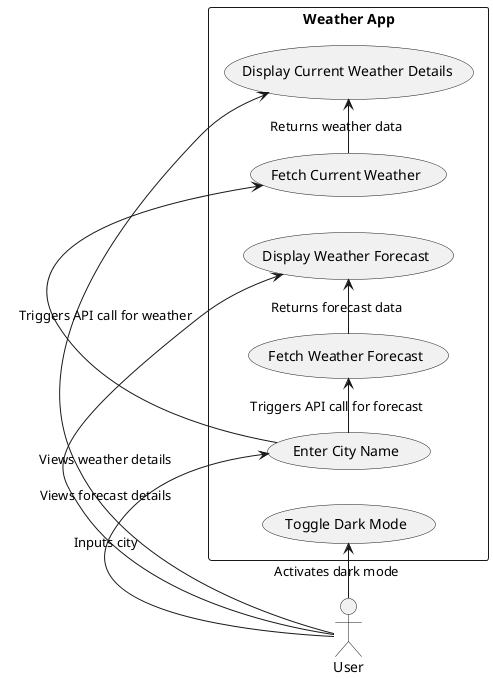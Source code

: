 @startuml
left to right direction
skinparam packageStyle rectangle

actor User as U

package "Weather App" {
    usecase "Enter City Name" as UC1
    usecase "Fetch Current Weather" as UC2
    usecase "Display Current Weather Details" as UC3
    usecase "Fetch Weather Forecast" as UC4
    usecase "Display Weather Forecast" as UC5
    usecase "Toggle Dark Mode" as UC6
}

U -> UC1 : Inputs city
UC1 -> UC2 : Triggers API call for weather
UC1 -> UC4 : Triggers API call for forecast
UC2 -> UC3 : Returns weather data
UC4 -> UC5 : Returns forecast data
U -> UC3 : Views weather details
U -> UC5 : Views forecast details
U -> UC6 : Activates dark mode
@enduml
